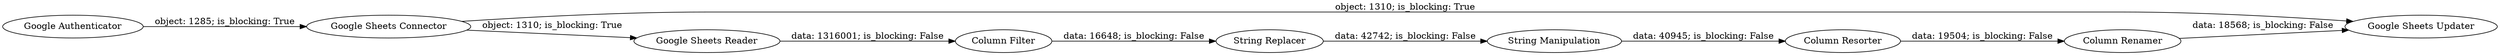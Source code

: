 digraph {
	"1618755415882913566_7" [label="Column Filter"]
	"1618755415882913566_6" [label="Google Sheets Updater"]
	"1618755415882913566_15" [label="String Manipulation"]
	"1618755415882913566_1" [label="Google Authenticator"]
	"1618755415882913566_27" [label="String Replacer"]
	"1618755415882913566_28" [label="Column Resorter"]
	"1618755415882913566_5" [label="Google Sheets Connector"]
	"1618755415882913566_2" [label="Google Sheets Reader"]
	"1618755415882913566_14" [label="Column Renamer"]
	"1618755415882913566_1" -> "1618755415882913566_5" [label="object: 1285; is_blocking: True"]
	"1618755415882913566_2" -> "1618755415882913566_7" [label="data: 1316001; is_blocking: False"]
	"1618755415882913566_7" -> "1618755415882913566_27" [label="data: 16648; is_blocking: False"]
	"1618755415882913566_5" -> "1618755415882913566_2" [label="object: 1310; is_blocking: True"]
	"1618755415882913566_28" -> "1618755415882913566_14" [label="data: 19504; is_blocking: False"]
	"1618755415882913566_5" -> "1618755415882913566_6" [label="object: 1310; is_blocking: True"]
	"1618755415882913566_14" -> "1618755415882913566_6" [label="data: 18568; is_blocking: False"]
	"1618755415882913566_27" -> "1618755415882913566_15" [label="data: 42742; is_blocking: False"]
	"1618755415882913566_15" -> "1618755415882913566_28" [label="data: 40945; is_blocking: False"]
	rankdir=LR
}
